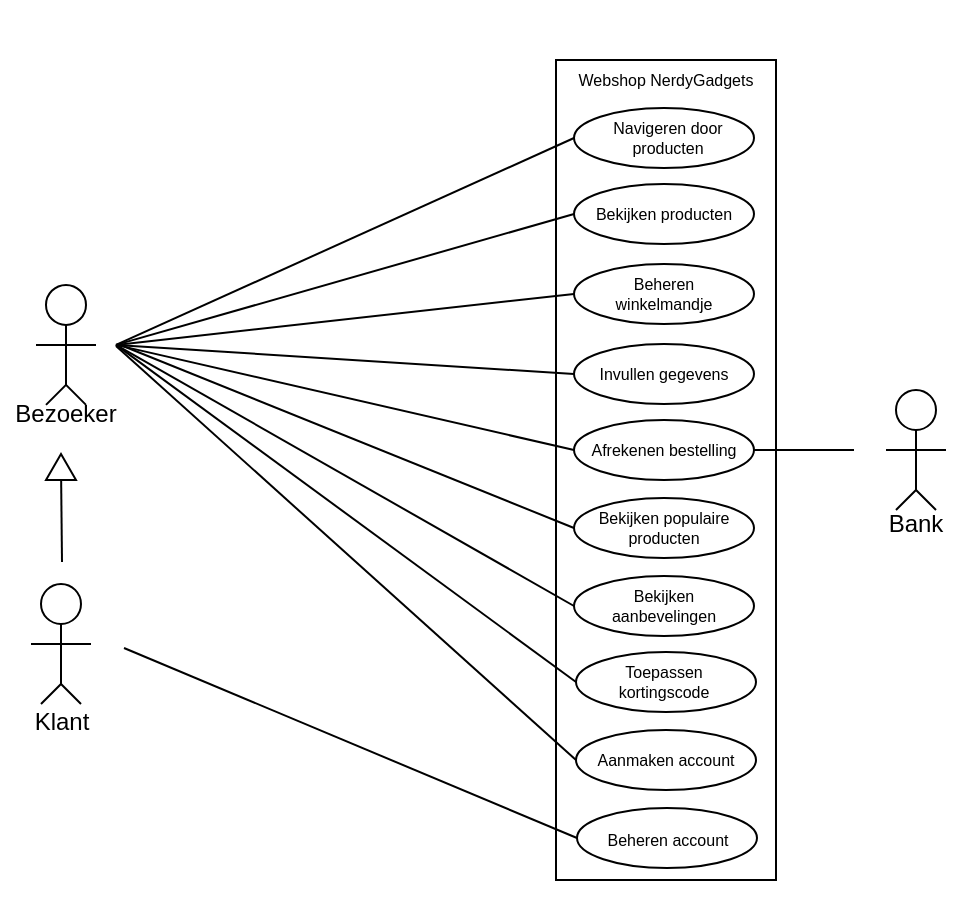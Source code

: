 <mxfile version="23.0.2" type="device">
  <diagram name="Pagina-1" id="PaYXS4ldTpePjklcSmy4">
    <mxGraphModel dx="763" dy="459" grid="0" gridSize="10" guides="1" tooltips="1" connect="1" arrows="1" fold="1" page="1" pageScale="1" pageWidth="827" pageHeight="1169" math="0" shadow="0">
      <root>
        <mxCell id="0" />
        <mxCell id="1" parent="0" />
        <mxCell id="P-k6SMPHdyf8jcMQoKpu-56" style="edgeStyle=orthogonalEdgeStyle;rounded=0;orthogonalLoop=1;jettySize=auto;html=1;exitX=0.5;exitY=1;exitDx=0;exitDy=0;" edge="1" parent="1" source="5T3qXllgy87Zn4Q4jWy5-8">
          <mxGeometry relative="1" as="geometry">
            <mxPoint x="445" y="548.2" as="targetPoint" />
          </mxGeometry>
        </mxCell>
        <mxCell id="5T3qXllgy87Zn4Q4jWy5-8" value="" style="rounded=0;whiteSpace=wrap;html=1;" parent="1" vertex="1">
          <mxGeometry x="390" y="139" width="110" height="410" as="geometry" />
        </mxCell>
        <mxCell id="S9pwn4ESXyOmxC7xWbH2-3" value="" style="ellipse;whiteSpace=wrap;html=1;" parent="1" vertex="1">
          <mxGeometry x="399" y="201" width="90" height="30" as="geometry" />
        </mxCell>
        <mxCell id="5T3qXllgy87Zn4Q4jWy5-12" value="Webshop NerdyGadgets" style="text;html=1;strokeColor=none;fillColor=none;align=center;verticalAlign=middle;whiteSpace=wrap;rounded=0;fontSize=8;" parent="1" vertex="1">
          <mxGeometry x="370" y="109" width="150" height="80" as="geometry" />
        </mxCell>
        <mxCell id="5T3qXllgy87Zn4Q4jWy5-13" value="Bekijken producten" style="text;html=1;strokeColor=none;fillColor=none;align=center;verticalAlign=middle;whiteSpace=wrap;rounded=0;fontSize=8;" parent="1" vertex="1">
          <mxGeometry x="404" y="201" width="80" height="30" as="geometry" />
        </mxCell>
        <mxCell id="iaaNNm-uUOiq8UuMti3a-2" value="" style="ellipse;whiteSpace=wrap;html=1;" parent="1" vertex="1">
          <mxGeometry x="399" y="163" width="90" height="30" as="geometry" />
        </mxCell>
        <mxCell id="iaaNNm-uUOiq8UuMti3a-3" value="Navigeren door producten" style="text;html=1;strokeColor=none;fillColor=none;align=center;verticalAlign=middle;whiteSpace=wrap;rounded=0;fontSize=8;" parent="1" vertex="1">
          <mxGeometry x="405.5" y="163" width="80" height="30" as="geometry" />
        </mxCell>
        <mxCell id="G08qufEcpgoM_vYvbx7a-3" value="" style="ellipse;whiteSpace=wrap;html=1;" parent="1" vertex="1">
          <mxGeometry x="399" y="241" width="90" height="30" as="geometry" />
        </mxCell>
        <mxCell id="G08qufEcpgoM_vYvbx7a-4" value="" style="ellipse;whiteSpace=wrap;html=1;" parent="1" vertex="1">
          <mxGeometry x="399" y="397" width="90" height="30" as="geometry" />
        </mxCell>
        <mxCell id="G08qufEcpgoM_vYvbx7a-10" value="Beheren winkelmandje" style="text;html=1;strokeColor=none;fillColor=none;align=center;verticalAlign=middle;whiteSpace=wrap;rounded=0;fontSize=8;" parent="1" vertex="1">
          <mxGeometry x="404" y="241.45" width="80" height="30" as="geometry" />
        </mxCell>
        <mxCell id="G08qufEcpgoM_vYvbx7a-11" value="Bekijken aanbevelingen" style="text;html=1;strokeColor=none;fillColor=none;align=center;verticalAlign=middle;whiteSpace=wrap;rounded=0;fontSize=8;" parent="1" vertex="1">
          <mxGeometry x="404" y="397" width="80" height="30" as="geometry" />
        </mxCell>
        <mxCell id="WqA3gAZD5SLCC9YRwfmF-26" value="" style="ellipse;whiteSpace=wrap;html=1;" parent="1" vertex="1">
          <mxGeometry x="400" y="474" width="90" height="30" as="geometry" />
        </mxCell>
        <mxCell id="WqA3gAZD5SLCC9YRwfmF-27" value="&lt;div&gt;Aanmaken account&lt;br&gt;&lt;/div&gt;" style="text;html=1;strokeColor=none;fillColor=none;align=center;verticalAlign=middle;whiteSpace=wrap;rounded=0;fontSize=8;" parent="1" vertex="1">
          <mxGeometry x="405" y="474" width="80" height="30" as="geometry" />
        </mxCell>
        <mxCell id="WqA3gAZD5SLCC9YRwfmF-43" value="" style="ellipse;whiteSpace=wrap;html=1;aspect=fixed;" parent="1" vertex="1">
          <mxGeometry x="560" y="304" width="20" height="20" as="geometry" />
        </mxCell>
        <mxCell id="WqA3gAZD5SLCC9YRwfmF-44" value="" style="endArrow=none;html=1;rounded=0;entryX=0.5;entryY=1;entryDx=0;entryDy=0;" parent="1" target="WqA3gAZD5SLCC9YRwfmF-43" edge="1">
          <mxGeometry width="50" height="50" relative="1" as="geometry">
            <mxPoint x="570" y="354" as="sourcePoint" />
            <mxPoint x="610" y="354" as="targetPoint" />
            <Array as="points">
              <mxPoint x="570" y="344" />
            </Array>
          </mxGeometry>
        </mxCell>
        <mxCell id="WqA3gAZD5SLCC9YRwfmF-45" value="" style="endArrow=none;html=1;rounded=0;" parent="1" edge="1">
          <mxGeometry width="50" height="50" relative="1" as="geometry">
            <mxPoint x="555" y="334" as="sourcePoint" />
            <mxPoint x="585" y="334" as="targetPoint" />
            <Array as="points" />
          </mxGeometry>
        </mxCell>
        <mxCell id="WqA3gAZD5SLCC9YRwfmF-46" value="" style="endArrow=none;html=1;rounded=0;" parent="1" edge="1">
          <mxGeometry width="50" height="50" relative="1" as="geometry">
            <mxPoint x="560" y="364" as="sourcePoint" />
            <mxPoint x="580" y="364" as="targetPoint" />
            <Array as="points">
              <mxPoint x="570" y="354" />
            </Array>
          </mxGeometry>
        </mxCell>
        <mxCell id="GTOzPJjOpPYZyw7FMu1k-3" value="" style="ellipse;whiteSpace=wrap;html=1;" parent="1" vertex="1">
          <mxGeometry x="400" y="435" width="90" height="30" as="geometry" />
        </mxCell>
        <mxCell id="GTOzPJjOpPYZyw7FMu1k-4" value="Toepassen kortingscode" style="text;html=1;strokeColor=none;fillColor=none;align=center;verticalAlign=middle;whiteSpace=wrap;rounded=0;fontSize=8;" parent="1" vertex="1">
          <mxGeometry x="404" y="435" width="80" height="30" as="geometry" />
        </mxCell>
        <mxCell id="GTOzPJjOpPYZyw7FMu1k-11" value="" style="ellipse;whiteSpace=wrap;html=1;" parent="1" vertex="1">
          <mxGeometry x="399" y="319" width="90" height="30" as="geometry" />
        </mxCell>
        <mxCell id="GTOzPJjOpPYZyw7FMu1k-12" value="Afrekenen bestelling" style="text;html=1;strokeColor=none;fillColor=none;align=center;verticalAlign=middle;whiteSpace=wrap;rounded=0;fontSize=8;" parent="1" vertex="1">
          <mxGeometry x="404" y="319" width="80" height="30" as="geometry" />
        </mxCell>
        <mxCell id="P-k6SMPHdyf8jcMQoKpu-4" style="edgeStyle=orthogonalEdgeStyle;rounded=0;orthogonalLoop=1;jettySize=auto;html=1;exitX=0.5;exitY=1;exitDx=0;exitDy=0;" edge="1" parent="1" source="5T3qXllgy87Zn4Q4jWy5-8" target="5T3qXllgy87Zn4Q4jWy5-8">
          <mxGeometry relative="1" as="geometry" />
        </mxCell>
        <mxCell id="P-k6SMPHdyf8jcMQoKpu-5" value="Bank" style="text;html=1;strokeColor=none;fillColor=none;align=center;verticalAlign=middle;whiteSpace=wrap;rounded=0;" vertex="1" parent="1">
          <mxGeometry x="540" y="356" width="60" height="30" as="geometry" />
        </mxCell>
        <mxCell id="P-k6SMPHdyf8jcMQoKpu-6" value="" style="endArrow=none;html=1;rounded=0;exitX=1;exitY=0.5;exitDx=0;exitDy=0;" edge="1" parent="1" source="GTOzPJjOpPYZyw7FMu1k-11">
          <mxGeometry width="50" height="50" relative="1" as="geometry">
            <mxPoint x="489" y="296" as="sourcePoint" />
            <mxPoint x="539" y="334" as="targetPoint" />
            <Array as="points" />
          </mxGeometry>
        </mxCell>
        <mxCell id="P-k6SMPHdyf8jcMQoKpu-11" value="" style="ellipse;whiteSpace=wrap;html=1;aspect=fixed;" vertex="1" parent="1">
          <mxGeometry x="135" y="251.45" width="20" height="20" as="geometry" />
        </mxCell>
        <mxCell id="P-k6SMPHdyf8jcMQoKpu-12" value="" style="endArrow=none;html=1;rounded=0;entryX=0.5;entryY=1;entryDx=0;entryDy=0;" edge="1" parent="1" target="P-k6SMPHdyf8jcMQoKpu-11">
          <mxGeometry width="50" height="50" relative="1" as="geometry">
            <mxPoint x="145" y="301.45" as="sourcePoint" />
            <mxPoint x="185" y="301.45" as="targetPoint" />
            <Array as="points">
              <mxPoint x="145" y="291.45" />
            </Array>
          </mxGeometry>
        </mxCell>
        <mxCell id="P-k6SMPHdyf8jcMQoKpu-13" value="" style="endArrow=none;html=1;rounded=0;" edge="1" parent="1">
          <mxGeometry width="50" height="50" relative="1" as="geometry">
            <mxPoint x="130" y="281.45" as="sourcePoint" />
            <mxPoint x="160" y="281.45" as="targetPoint" />
            <Array as="points" />
          </mxGeometry>
        </mxCell>
        <mxCell id="P-k6SMPHdyf8jcMQoKpu-14" value="" style="endArrow=none;html=1;rounded=0;" edge="1" parent="1">
          <mxGeometry width="50" height="50" relative="1" as="geometry">
            <mxPoint x="135" y="311.45" as="sourcePoint" />
            <mxPoint x="155" y="311.45" as="targetPoint" />
            <Array as="points">
              <mxPoint x="145" y="301.45" />
            </Array>
          </mxGeometry>
        </mxCell>
        <mxCell id="P-k6SMPHdyf8jcMQoKpu-19" value="" style="ellipse;whiteSpace=wrap;html=1;aspect=fixed;" vertex="1" parent="1">
          <mxGeometry x="132.5" y="401" width="20" height="20" as="geometry" />
        </mxCell>
        <mxCell id="P-k6SMPHdyf8jcMQoKpu-20" value="" style="endArrow=none;html=1;rounded=0;entryX=0.5;entryY=1;entryDx=0;entryDy=0;" edge="1" parent="1" target="P-k6SMPHdyf8jcMQoKpu-19">
          <mxGeometry width="50" height="50" relative="1" as="geometry">
            <mxPoint x="142.5" y="451" as="sourcePoint" />
            <mxPoint x="182.5" y="451" as="targetPoint" />
            <Array as="points">
              <mxPoint x="142.5" y="441" />
            </Array>
          </mxGeometry>
        </mxCell>
        <mxCell id="P-k6SMPHdyf8jcMQoKpu-21" value="" style="endArrow=none;html=1;rounded=0;" edge="1" parent="1">
          <mxGeometry width="50" height="50" relative="1" as="geometry">
            <mxPoint x="127.5" y="431" as="sourcePoint" />
            <mxPoint x="157.5" y="431" as="targetPoint" />
            <Array as="points" />
          </mxGeometry>
        </mxCell>
        <mxCell id="P-k6SMPHdyf8jcMQoKpu-22" value="" style="endArrow=none;html=1;rounded=0;" edge="1" parent="1">
          <mxGeometry width="50" height="50" relative="1" as="geometry">
            <mxPoint x="132.5" y="461" as="sourcePoint" />
            <mxPoint x="152.5" y="461" as="targetPoint" />
            <Array as="points">
              <mxPoint x="142.5" y="451" />
            </Array>
          </mxGeometry>
        </mxCell>
        <mxCell id="P-k6SMPHdyf8jcMQoKpu-23" value="" style="endArrow=none;html=1;rounded=0;entryX=0;entryY=0.5;entryDx=0;entryDy=0;" edge="1" parent="1" target="GTOzPJjOpPYZyw7FMu1k-3">
          <mxGeometry width="50" height="50" relative="1" as="geometry">
            <mxPoint x="170" y="281.45" as="sourcePoint" />
            <mxPoint x="310" y="201.45" as="targetPoint" />
          </mxGeometry>
        </mxCell>
        <mxCell id="P-k6SMPHdyf8jcMQoKpu-24" value="" style="endArrow=none;html=1;rounded=0;entryX=0;entryY=0.5;entryDx=0;entryDy=0;" edge="1" parent="1" target="iaaNNm-uUOiq8UuMti3a-2">
          <mxGeometry width="50" height="50" relative="1" as="geometry">
            <mxPoint x="170" y="281.45" as="sourcePoint" />
            <mxPoint x="409" y="186.45" as="targetPoint" />
          </mxGeometry>
        </mxCell>
        <mxCell id="P-k6SMPHdyf8jcMQoKpu-26" value="" style="endArrow=none;html=1;rounded=0;entryX=0;entryY=0.5;entryDx=0;entryDy=0;" edge="1" parent="1" target="GTOzPJjOpPYZyw7FMu1k-11">
          <mxGeometry width="50" height="50" relative="1" as="geometry">
            <mxPoint x="170" y="281.45" as="sourcePoint" />
            <mxPoint x="429" y="206.45" as="targetPoint" />
          </mxGeometry>
        </mxCell>
        <mxCell id="P-k6SMPHdyf8jcMQoKpu-27" value="" style="endArrow=none;html=1;rounded=0;entryX=0;entryY=0.5;entryDx=0;entryDy=0;" edge="1" parent="1" target="S9pwn4ESXyOmxC7xWbH2-3">
          <mxGeometry width="50" height="50" relative="1" as="geometry">
            <mxPoint x="170" y="281.45" as="sourcePoint" />
            <mxPoint x="439" y="216.45" as="targetPoint" />
          </mxGeometry>
        </mxCell>
        <mxCell id="P-k6SMPHdyf8jcMQoKpu-28" value="" style="endArrow=none;html=1;rounded=0;entryX=0;entryY=0.5;entryDx=0;entryDy=0;" edge="1" parent="1" target="G08qufEcpgoM_vYvbx7a-3">
          <mxGeometry width="50" height="50" relative="1" as="geometry">
            <mxPoint x="170" y="281.45" as="sourcePoint" />
            <mxPoint x="449" y="226.45" as="targetPoint" />
          </mxGeometry>
        </mxCell>
        <mxCell id="P-k6SMPHdyf8jcMQoKpu-29" value="" style="endArrow=none;html=1;rounded=0;entryX=0;entryY=0.5;entryDx=0;entryDy=0;" edge="1" parent="1" target="G08qufEcpgoM_vYvbx7a-4">
          <mxGeometry width="50" height="50" relative="1" as="geometry">
            <mxPoint x="170" y="281.45" as="sourcePoint" />
            <mxPoint x="459" y="236.45" as="targetPoint" />
          </mxGeometry>
        </mxCell>
        <mxCell id="P-k6SMPHdyf8jcMQoKpu-30" value="" style="endArrow=none;html=1;rounded=0;entryX=0;entryY=0.5;entryDx=0;entryDy=0;" edge="1" parent="1">
          <mxGeometry width="50" height="50" relative="1" as="geometry">
            <mxPoint x="170" y="281.45" as="sourcePoint" />
            <mxPoint x="399" y="296" as="targetPoint" />
          </mxGeometry>
        </mxCell>
        <mxCell id="P-k6SMPHdyf8jcMQoKpu-41" value="Bezoeker" style="text;html=1;strokeColor=none;fillColor=none;align=center;verticalAlign=middle;whiteSpace=wrap;rounded=0;" vertex="1" parent="1">
          <mxGeometry x="115" y="301.45" width="60" height="30" as="geometry" />
        </mxCell>
        <mxCell id="P-k6SMPHdyf8jcMQoKpu-42" value="Klant" style="text;html=1;strokeColor=none;fillColor=none;align=center;verticalAlign=middle;whiteSpace=wrap;rounded=0;" vertex="1" parent="1">
          <mxGeometry x="112.5" y="455" width="60" height="30" as="geometry" />
        </mxCell>
        <mxCell id="P-k6SMPHdyf8jcMQoKpu-44" value="" style="ellipse;whiteSpace=wrap;html=1;" vertex="1" parent="1">
          <mxGeometry x="399" y="358" width="90" height="30" as="geometry" />
        </mxCell>
        <mxCell id="P-k6SMPHdyf8jcMQoKpu-45" value="Bekijken populaire producten" style="text;html=1;strokeColor=none;fillColor=none;align=center;verticalAlign=middle;whiteSpace=wrap;rounded=0;fontSize=8;" vertex="1" parent="1">
          <mxGeometry x="404" y="358" width="80" height="30" as="geometry" />
        </mxCell>
        <mxCell id="P-k6SMPHdyf8jcMQoKpu-47" value="" style="endArrow=none;html=1;rounded=0;entryX=0;entryY=0.5;entryDx=0;entryDy=0;" edge="1" parent="1" target="P-k6SMPHdyf8jcMQoKpu-44">
          <mxGeometry width="50" height="50" relative="1" as="geometry">
            <mxPoint x="171" y="281" as="sourcePoint" />
            <mxPoint x="409" y="386" as="targetPoint" />
          </mxGeometry>
        </mxCell>
        <mxCell id="P-k6SMPHdyf8jcMQoKpu-49" value="" style="endArrow=none;html=1;rounded=0;entryX=0;entryY=0.5;entryDx=0;entryDy=0;" edge="1" parent="1" target="P-k6SMPHdyf8jcMQoKpu-57">
          <mxGeometry width="50" height="50" relative="1" as="geometry">
            <mxPoint x="174" y="433" as="sourcePoint" />
            <mxPoint x="399" y="296" as="targetPoint" />
          </mxGeometry>
        </mxCell>
        <mxCell id="P-k6SMPHdyf8jcMQoKpu-50" value="" style="ellipse;whiteSpace=wrap;html=1;" vertex="1" parent="1">
          <mxGeometry x="399" y="281" width="90" height="30" as="geometry" />
        </mxCell>
        <mxCell id="P-k6SMPHdyf8jcMQoKpu-51" value="Invullen gegevens" style="text;html=1;strokeColor=none;fillColor=none;align=center;verticalAlign=middle;whiteSpace=wrap;rounded=0;fontSize=8;" vertex="1" parent="1">
          <mxGeometry x="404" y="281" width="80" height="30" as="geometry" />
        </mxCell>
        <mxCell id="P-k6SMPHdyf8jcMQoKpu-52" value="" style="endArrow=none;html=1;rounded=0;" edge="1" parent="1" source="P-k6SMPHdyf8jcMQoKpu-53">
          <mxGeometry width="50" height="50" relative="1" as="geometry">
            <mxPoint x="145" y="392" as="sourcePoint" />
            <mxPoint x="145" y="347" as="targetPoint" />
          </mxGeometry>
        </mxCell>
        <mxCell id="P-k6SMPHdyf8jcMQoKpu-55" value="" style="endArrow=none;html=1;rounded=0;" edge="1" parent="1" target="P-k6SMPHdyf8jcMQoKpu-53">
          <mxGeometry width="50" height="50" relative="1" as="geometry">
            <mxPoint x="143" y="390" as="sourcePoint" />
            <mxPoint x="145" y="347" as="targetPoint" />
          </mxGeometry>
        </mxCell>
        <mxCell id="P-k6SMPHdyf8jcMQoKpu-53" value="" style="triangle;whiteSpace=wrap;html=1;direction=north;" vertex="1" parent="1">
          <mxGeometry x="135" y="336" width="15" height="13" as="geometry" />
        </mxCell>
        <mxCell id="P-k6SMPHdyf8jcMQoKpu-57" value="&lt;font style=&quot;font-size: 8px;&quot;&gt;Beheren account&lt;/font&gt;" style="ellipse;whiteSpace=wrap;html=1;" vertex="1" parent="1">
          <mxGeometry x="400.5" y="513" width="90" height="30" as="geometry" />
        </mxCell>
        <mxCell id="P-k6SMPHdyf8jcMQoKpu-59" value="" style="endArrow=none;html=1;rounded=0;entryX=0;entryY=0.5;entryDx=0;entryDy=0;" edge="1" parent="1" target="WqA3gAZD5SLCC9YRwfmF-26">
          <mxGeometry width="50" height="50" relative="1" as="geometry">
            <mxPoint x="170" y="282" as="sourcePoint" />
            <mxPoint x="411" y="538" as="targetPoint" />
          </mxGeometry>
        </mxCell>
      </root>
    </mxGraphModel>
  </diagram>
</mxfile>
